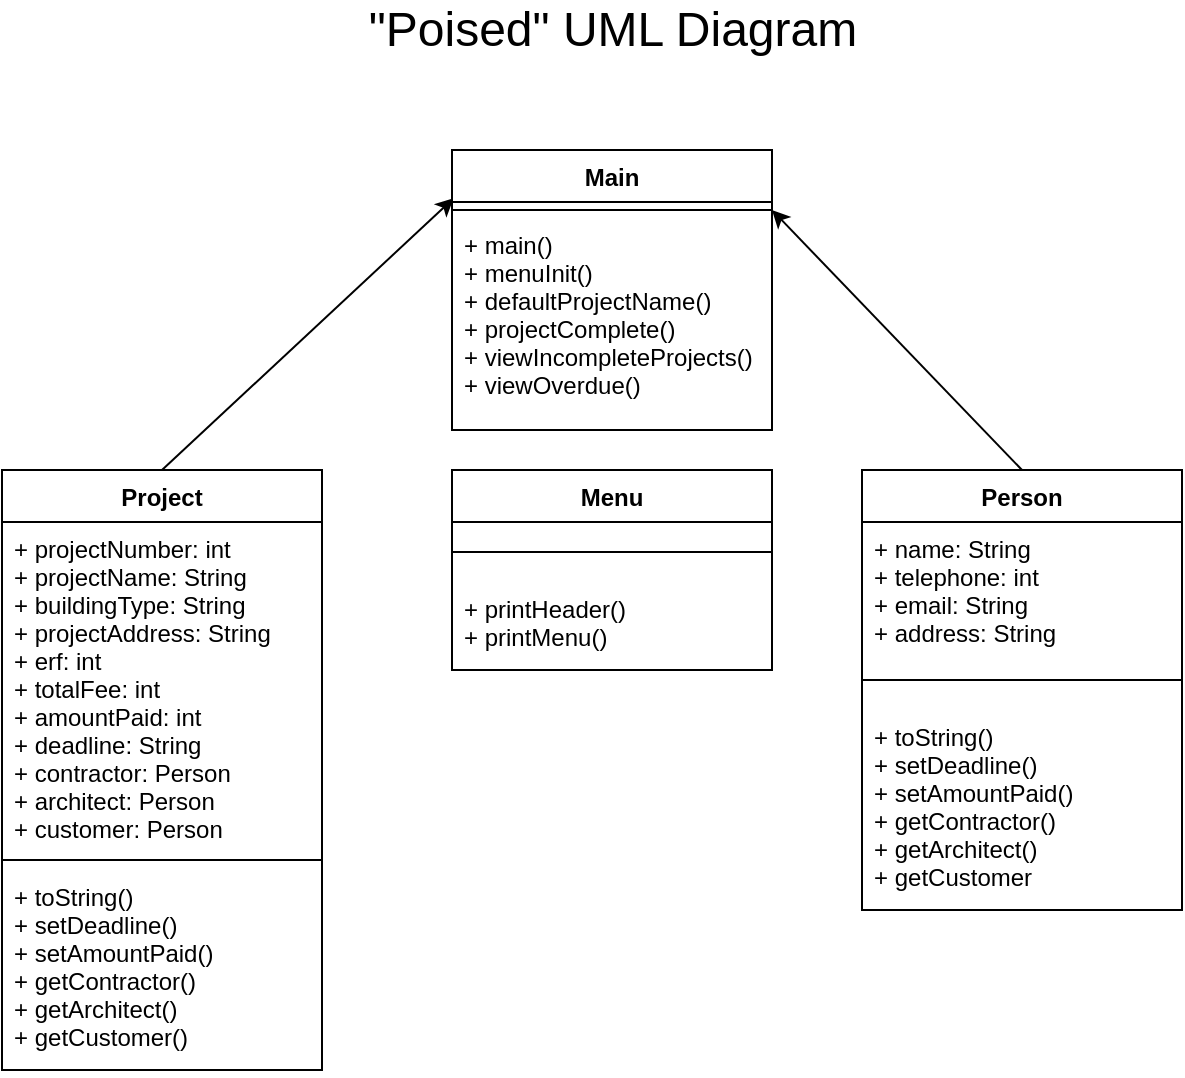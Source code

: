 <mxfile version="14.9.4" type="device"><diagram id="iKpALDb3ooFW6q355iaf" name="Page-1"><mxGraphModel dx="1422" dy="762" grid="1" gridSize="10" guides="1" tooltips="1" connect="1" arrows="1" fold="1" page="1" pageScale="1" pageWidth="850" pageHeight="1100" math="0" shadow="0"><root><mxCell id="0"/><mxCell id="1" parent="0"/><mxCell id="-dhfobHtr8Wu_tTR_4fr-1" value="&lt;font style=&quot;font-size: 24px&quot;&gt;&quot;Poised&quot; &lt;font style=&quot;font-size: 24px&quot;&gt;UML &lt;/font&gt;Diagram&lt;/font&gt;" style="text;html=1;align=center;verticalAlign=middle;resizable=0;points=[];autosize=1;strokeColor=none;" parent="1" vertex="1"><mxGeometry x="295" y="50" width="260" height="20" as="geometry"/></mxCell><mxCell id="-dhfobHtr8Wu_tTR_4fr-4" value="Project" style="swimlane;fontStyle=1;align=center;verticalAlign=top;childLayout=stackLayout;horizontal=1;startSize=26;horizontalStack=0;resizeParent=1;resizeParentMax=0;resizeLast=0;collapsible=1;marginBottom=0;" parent="1" vertex="1"><mxGeometry x="120" y="280" width="160" height="300" as="geometry"/></mxCell><mxCell id="-dhfobHtr8Wu_tTR_4fr-5" value="+ projectNumber: int&#10;+ projectName: String&#10;+ buildingType: String&#10;+ projectAddress: String&#10;+ erf: int&#10;+ totalFee: int&#10;+ amountPaid: int&#10;+ deadline: String&#10;+ contractor: Person&#10;+ architect: Person&#10;+ customer: Person&#10;&#10;&#10;" style="text;strokeColor=none;fillColor=none;align=left;verticalAlign=top;spacingLeft=4;spacingRight=4;overflow=hidden;rotatable=0;points=[[0,0.5],[1,0.5]];portConstraint=eastwest;" parent="-dhfobHtr8Wu_tTR_4fr-4" vertex="1"><mxGeometry y="26" width="160" height="164" as="geometry"/></mxCell><mxCell id="-dhfobHtr8Wu_tTR_4fr-6" value="" style="line;strokeWidth=1;fillColor=none;align=left;verticalAlign=middle;spacingTop=-1;spacingLeft=3;spacingRight=3;rotatable=0;labelPosition=right;points=[];portConstraint=eastwest;" parent="-dhfobHtr8Wu_tTR_4fr-4" vertex="1"><mxGeometry y="190" width="160" height="10" as="geometry"/></mxCell><mxCell id="-dhfobHtr8Wu_tTR_4fr-7" value="+ toString()&#10;+ setDeadline()&#10;+ setAmountPaid()&#10;+ getContractor()&#10;+ getArchitect()&#10;+ getCustomer()&#10;&#10;" style="text;strokeColor=none;fillColor=none;align=left;verticalAlign=top;spacingLeft=4;spacingRight=4;overflow=hidden;rotatable=0;points=[[0,0.5],[1,0.5]];portConstraint=eastwest;" parent="-dhfobHtr8Wu_tTR_4fr-4" vertex="1"><mxGeometry y="200" width="160" height="100" as="geometry"/></mxCell><mxCell id="-dhfobHtr8Wu_tTR_4fr-8" value="Person" style="swimlane;fontStyle=1;align=center;verticalAlign=top;childLayout=stackLayout;horizontal=1;startSize=26;horizontalStack=0;resizeParent=1;resizeParentMax=0;resizeLast=0;collapsible=1;marginBottom=0;" parent="1" vertex="1"><mxGeometry x="550" y="280" width="160" height="220" as="geometry"/></mxCell><mxCell id="-dhfobHtr8Wu_tTR_4fr-9" value="+ name: String&#10;+ telephone: int&#10;+ email: String&#10;+ address: String" style="text;strokeColor=none;fillColor=none;align=left;verticalAlign=top;spacingLeft=4;spacingRight=4;overflow=hidden;rotatable=0;points=[[0,0.5],[1,0.5]];portConstraint=eastwest;" parent="-dhfobHtr8Wu_tTR_4fr-8" vertex="1"><mxGeometry y="26" width="160" height="64" as="geometry"/></mxCell><mxCell id="-dhfobHtr8Wu_tTR_4fr-10" value="" style="line;strokeWidth=1;fillColor=none;align=left;verticalAlign=middle;spacingTop=-1;spacingLeft=3;spacingRight=3;rotatable=0;labelPosition=right;points=[];portConstraint=eastwest;" parent="-dhfobHtr8Wu_tTR_4fr-8" vertex="1"><mxGeometry y="90" width="160" height="30" as="geometry"/></mxCell><mxCell id="-dhfobHtr8Wu_tTR_4fr-11" value="+ toString()&#10;+ setDeadline()&#10;+ setAmountPaid()&#10;+ getContractor()&#10;+ getArchitect()&#10;+ getCustomer" style="text;strokeColor=none;fillColor=none;align=left;verticalAlign=top;spacingLeft=4;spacingRight=4;overflow=hidden;rotatable=0;points=[[0,0.5],[1,0.5]];portConstraint=eastwest;" parent="-dhfobHtr8Wu_tTR_4fr-8" vertex="1"><mxGeometry y="120" width="160" height="100" as="geometry"/></mxCell><mxCell id="-dhfobHtr8Wu_tTR_4fr-13" value="" style="endArrow=classic;html=1;entryX=0.005;entryY=0.403;entryDx=0;entryDy=0;entryPerimeter=0;exitX=0.5;exitY=0;exitDx=0;exitDy=0;" parent="1" source="-dhfobHtr8Wu_tTR_4fr-4" edge="1"><mxGeometry width="50" height="50" relative="1" as="geometry"><mxPoint x="280" y="270" as="sourcePoint"/><mxPoint x="345.8" y="144.18" as="targetPoint"/></mxGeometry></mxCell><mxCell id="-dhfobHtr8Wu_tTR_4fr-14" value="" style="endArrow=classic;html=1;entryX=1;entryY=0.5;entryDx=0;entryDy=0;" parent="1" edge="1"><mxGeometry width="50" height="50" relative="1" as="geometry"><mxPoint x="630" y="280" as="sourcePoint"/><mxPoint x="505" y="150" as="targetPoint"/></mxGeometry></mxCell><mxCell id="-dhfobHtr8Wu_tTR_4fr-15" value="Main" style="swimlane;fontStyle=1;align=center;verticalAlign=top;childLayout=stackLayout;horizontal=1;startSize=26;horizontalStack=0;resizeParent=1;resizeParentMax=0;resizeLast=0;collapsible=1;marginBottom=0;" parent="1" vertex="1"><mxGeometry x="345" y="120" width="160" height="140" as="geometry"/></mxCell><mxCell id="-dhfobHtr8Wu_tTR_4fr-17" value="" style="line;strokeWidth=1;fillColor=none;align=left;verticalAlign=middle;spacingTop=-1;spacingLeft=3;spacingRight=3;rotatable=0;labelPosition=right;points=[];portConstraint=eastwest;" parent="-dhfobHtr8Wu_tTR_4fr-15" vertex="1"><mxGeometry y="26" width="160" height="8" as="geometry"/></mxCell><mxCell id="-dhfobHtr8Wu_tTR_4fr-18" value="+ main()&#10;+ menuInit()&#10;+ defaultProjectName()&#10;+ projectComplete()&#10;+ viewIncompleteProjects()&#10;+ viewOverdue()" style="text;strokeColor=none;fillColor=none;align=left;verticalAlign=top;spacingLeft=4;spacingRight=4;overflow=hidden;rotatable=0;points=[[0,0.5],[1,0.5]];portConstraint=eastwest;" parent="-dhfobHtr8Wu_tTR_4fr-15" vertex="1"><mxGeometry y="34" width="160" height="106" as="geometry"/></mxCell><mxCell id="3TBHKDpkcMqiIuTljkZC-1" value="Menu" style="swimlane;fontStyle=1;align=center;verticalAlign=top;childLayout=stackLayout;horizontal=1;startSize=26;horizontalStack=0;resizeParent=1;resizeParentMax=0;resizeLast=0;collapsible=1;marginBottom=0;" vertex="1" parent="1"><mxGeometry x="345" y="280" width="160" height="100" as="geometry"/></mxCell><mxCell id="3TBHKDpkcMqiIuTljkZC-3" value="" style="line;strokeWidth=1;fillColor=none;align=left;verticalAlign=middle;spacingTop=-1;spacingLeft=3;spacingRight=3;rotatable=0;labelPosition=right;points=[];portConstraint=eastwest;" vertex="1" parent="3TBHKDpkcMqiIuTljkZC-1"><mxGeometry y="26" width="160" height="30" as="geometry"/></mxCell><mxCell id="3TBHKDpkcMqiIuTljkZC-4" value="+ printHeader()&#10;+ printMenu()" style="text;strokeColor=none;fillColor=none;align=left;verticalAlign=top;spacingLeft=4;spacingRight=4;overflow=hidden;rotatable=0;points=[[0,0.5],[1,0.5]];portConstraint=eastwest;" vertex="1" parent="3TBHKDpkcMqiIuTljkZC-1"><mxGeometry y="56" width="160" height="44" as="geometry"/></mxCell></root></mxGraphModel></diagram></mxfile>